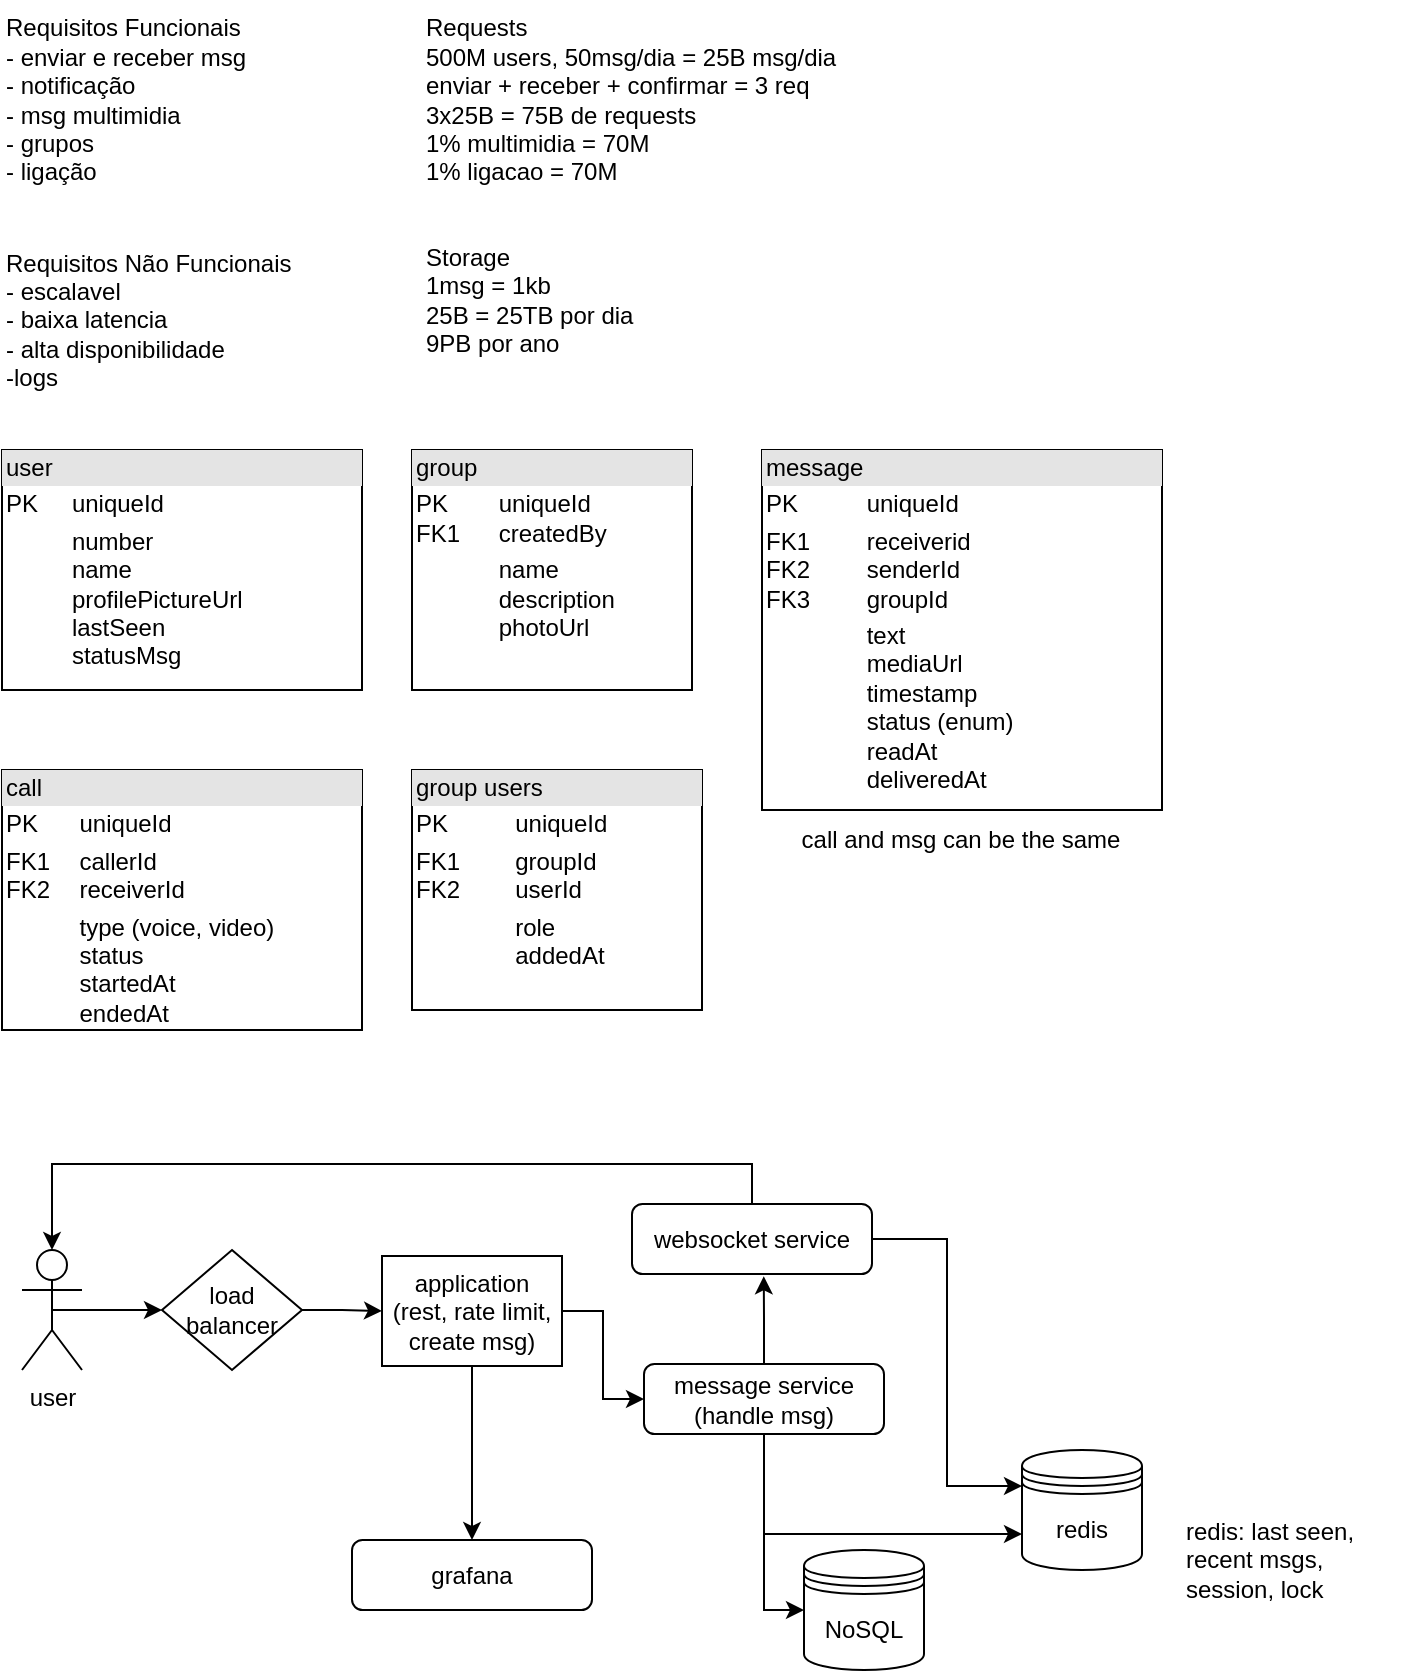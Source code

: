 <mxfile version="24.8.4">
  <diagram name="Página-1" id="xOaAkj4b48Gnb_sCeI06">
    <mxGraphModel dx="763" dy="582" grid="1" gridSize="10" guides="1" tooltips="1" connect="1" arrows="1" fold="1" page="1" pageScale="1" pageWidth="827" pageHeight="1169" math="0" shadow="0">
      <root>
        <mxCell id="0" />
        <mxCell id="1" parent="0" />
        <mxCell id="wXrM8oS1fU6yHg3NIPrC-1" value="Requisitos Funcionais&lt;div&gt;- enviar e receber msg&lt;/div&gt;&lt;div&gt;- notificação&amp;nbsp;&lt;/div&gt;&lt;div&gt;- msg multimidia&lt;/div&gt;&lt;div style=&quot;&quot;&gt;- grupos&lt;/div&gt;&lt;div style=&quot;&quot;&gt;- ligação&lt;/div&gt;" style="text;html=1;align=left;verticalAlign=middle;resizable=0;points=[];autosize=1;strokeColor=none;fillColor=none;" parent="1" vertex="1">
          <mxGeometry x="20" y="5" width="140" height="100" as="geometry" />
        </mxCell>
        <mxCell id="wXrM8oS1fU6yHg3NIPrC-2" value="Requisitos Não Funcionais&lt;div&gt;- escalavel&lt;/div&gt;&lt;div&gt;- baixa latencia&lt;/div&gt;&lt;div&gt;- alta disponibilidade&lt;/div&gt;&lt;div&gt;-logs&lt;/div&gt;" style="text;html=1;align=left;verticalAlign=middle;resizable=0;points=[];autosize=1;strokeColor=none;fillColor=none;" parent="1" vertex="1">
          <mxGeometry x="20" y="120" width="170" height="90" as="geometry" />
        </mxCell>
        <mxCell id="wXrM8oS1fU6yHg3NIPrC-3" value="Requests&lt;div&gt;500M users, 50msg/dia = 25B msg/dia&lt;/div&gt;&lt;div&gt;enviar + receber + confirmar = 3 req&lt;/div&gt;&lt;div&gt;3x25B = 75B de requests&lt;/div&gt;&lt;div&gt;1% multimidia = 70M&lt;/div&gt;&lt;div&gt;1% ligacao = 70M&lt;/div&gt;" style="text;html=1;align=left;verticalAlign=middle;resizable=0;points=[];autosize=1;strokeColor=none;fillColor=none;" parent="1" vertex="1">
          <mxGeometry x="230" y="5" width="230" height="100" as="geometry" />
        </mxCell>
        <mxCell id="wXrM8oS1fU6yHg3NIPrC-4" value="Storage&lt;div&gt;1msg = 1kb&lt;/div&gt;&lt;div&gt;25B = 25TB por dia&lt;/div&gt;&lt;div&gt;9PB por ano&lt;/div&gt;" style="text;html=1;align=left;verticalAlign=middle;resizable=0;points=[];autosize=1;strokeColor=none;fillColor=none;" parent="1" vertex="1">
          <mxGeometry x="230" y="120" width="130" height="70" as="geometry" />
        </mxCell>
        <mxCell id="wXrM8oS1fU6yHg3NIPrC-5" value="&lt;div style=&quot;box-sizing:border-box;width:100%;background:#e4e4e4;padding:2px;&quot;&gt;user&lt;/div&gt;&lt;table style=&quot;width:100%;font-size:1em;&quot; cellpadding=&quot;2&quot; cellspacing=&quot;0&quot;&gt;&lt;tbody&gt;&lt;tr&gt;&lt;td&gt;PK&lt;/td&gt;&lt;td&gt;uniqueId&lt;/td&gt;&lt;/tr&gt;&lt;tr&gt;&lt;td&gt;&lt;br&gt;&lt;/td&gt;&lt;td&gt;number&lt;br&gt;name&lt;br&gt;profilePictureUrl&lt;br&gt;lastSeen&lt;br&gt;statusMsg&lt;/td&gt;&lt;/tr&gt;&lt;tr&gt;&lt;td&gt;&lt;/td&gt;&lt;td&gt;&lt;br&gt;&lt;/td&gt;&lt;/tr&gt;&lt;/tbody&gt;&lt;/table&gt;" style="verticalAlign=top;align=left;overflow=fill;html=1;whiteSpace=wrap;" parent="1" vertex="1">
          <mxGeometry x="20" y="230" width="180" height="120" as="geometry" />
        </mxCell>
        <mxCell id="wXrM8oS1fU6yHg3NIPrC-6" value="&lt;div style=&quot;box-sizing:border-box;width:100%;background:#e4e4e4;padding:2px;&quot;&gt;message&lt;/div&gt;&lt;table style=&quot;width:100%;font-size:1em;&quot; cellpadding=&quot;2&quot; cellspacing=&quot;0&quot;&gt;&lt;tbody&gt;&lt;tr&gt;&lt;td&gt;PK&lt;/td&gt;&lt;td&gt;uniqueId&lt;/td&gt;&lt;/tr&gt;&lt;tr&gt;&lt;td&gt;FK1&lt;br&gt;FK2&lt;br&gt;FK3&lt;/td&gt;&lt;td&gt;receiverid&lt;br&gt;senderId&lt;br&gt;groupId&lt;/td&gt;&lt;/tr&gt;&lt;tr&gt;&lt;td&gt;&lt;/td&gt;&lt;td&gt;text&lt;br&gt;mediaUrl&lt;br&gt;timestamp&lt;br&gt;status (enum)&lt;br&gt;readAt&lt;br&gt;deliveredAt&lt;/td&gt;&lt;/tr&gt;&lt;/tbody&gt;&lt;/table&gt;" style="verticalAlign=top;align=left;overflow=fill;html=1;whiteSpace=wrap;" parent="1" vertex="1">
          <mxGeometry x="400" y="230" width="200" height="180" as="geometry" />
        </mxCell>
        <mxCell id="wXrM8oS1fU6yHg3NIPrC-7" value="&lt;div style=&quot;box-sizing:border-box;width:100%;background:#e4e4e4;padding:2px;&quot;&gt;group&lt;/div&gt;&lt;table style=&quot;width:100%;font-size:1em;&quot; cellpadding=&quot;2&quot; cellspacing=&quot;0&quot;&gt;&lt;tbody&gt;&lt;tr&gt;&lt;td&gt;PK&lt;br&gt;FK1&lt;/td&gt;&lt;td&gt;uniqueId&lt;br&gt;createdBy&lt;/td&gt;&lt;/tr&gt;&lt;tr&gt;&lt;td&gt;&lt;br&gt;&lt;/td&gt;&lt;td&gt;name&lt;br&gt;description&lt;br&gt;photoUrl&lt;/td&gt;&lt;/tr&gt;&lt;tr&gt;&lt;td&gt;&lt;/td&gt;&lt;td&gt;&lt;br&gt;&lt;/td&gt;&lt;/tr&gt;&lt;/tbody&gt;&lt;/table&gt;" style="verticalAlign=top;align=left;overflow=fill;html=1;whiteSpace=wrap;" parent="1" vertex="1">
          <mxGeometry x="225" y="230" width="140" height="120" as="geometry" />
        </mxCell>
        <mxCell id="wXrM8oS1fU6yHg3NIPrC-8" value="&lt;div style=&quot;box-sizing:border-box;width:100%;background:#e4e4e4;padding:2px;&quot;&gt;group users&lt;/div&gt;&lt;table style=&quot;width:100%;font-size:1em;&quot; cellpadding=&quot;2&quot; cellspacing=&quot;0&quot;&gt;&lt;tbody&gt;&lt;tr&gt;&lt;td&gt;PK&lt;/td&gt;&lt;td&gt;uniqueId&lt;/td&gt;&lt;/tr&gt;&lt;tr&gt;&lt;td&gt;FK1&lt;br&gt;FK2&lt;/td&gt;&lt;td&gt;groupId&lt;br&gt;userId&lt;/td&gt;&lt;/tr&gt;&lt;tr&gt;&lt;td&gt;&lt;/td&gt;&lt;td&gt;role&lt;br&gt;addedAt&lt;/td&gt;&lt;/tr&gt;&lt;/tbody&gt;&lt;/table&gt;" style="verticalAlign=top;align=left;overflow=fill;html=1;whiteSpace=wrap;" parent="1" vertex="1">
          <mxGeometry x="225" y="390" width="145" height="120" as="geometry" />
        </mxCell>
        <mxCell id="wXrM8oS1fU6yHg3NIPrC-9" value="&lt;div style=&quot;box-sizing:border-box;width:100%;background:#e4e4e4;padding:2px;&quot;&gt;call&lt;/div&gt;&lt;table style=&quot;width:100%;font-size:1em;&quot; cellpadding=&quot;2&quot; cellspacing=&quot;0&quot;&gt;&lt;tbody&gt;&lt;tr&gt;&lt;td&gt;PK&lt;/td&gt;&lt;td&gt;uniqueId&lt;/td&gt;&lt;/tr&gt;&lt;tr&gt;&lt;td&gt;FK1&lt;br&gt;FK2&lt;/td&gt;&lt;td&gt;callerId&lt;br&gt;receiverId&lt;/td&gt;&lt;/tr&gt;&lt;tr&gt;&lt;td&gt;&lt;/td&gt;&lt;td&gt;type (voice, video)&lt;br&gt;status&lt;br&gt;startedAt&lt;br&gt;endedAt&lt;/td&gt;&lt;/tr&gt;&lt;/tbody&gt;&lt;/table&gt;" style="verticalAlign=top;align=left;overflow=fill;html=1;whiteSpace=wrap;" parent="1" vertex="1">
          <mxGeometry x="20" y="390" width="180" height="130" as="geometry" />
        </mxCell>
        <mxCell id="wXrM8oS1fU6yHg3NIPrC-14" style="edgeStyle=orthogonalEdgeStyle;rounded=0;orthogonalLoop=1;jettySize=auto;html=1;exitX=0.5;exitY=0.5;exitDx=0;exitDy=0;exitPerimeter=0;" parent="1" source="wXrM8oS1fU6yHg3NIPrC-10" target="wXrM8oS1fU6yHg3NIPrC-11" edge="1">
          <mxGeometry relative="1" as="geometry" />
        </mxCell>
        <mxCell id="wXrM8oS1fU6yHg3NIPrC-10" value="user" style="shape=umlActor;verticalLabelPosition=bottom;verticalAlign=top;html=1;" parent="1" vertex="1">
          <mxGeometry x="30" y="630" width="30" height="60" as="geometry" />
        </mxCell>
        <mxCell id="Gu7kmNTyNIliIk5t7mjV-2" style="edgeStyle=orthogonalEdgeStyle;rounded=0;orthogonalLoop=1;jettySize=auto;html=1;exitX=1;exitY=0.5;exitDx=0;exitDy=0;entryX=0;entryY=0.5;entryDx=0;entryDy=0;" edge="1" parent="1" source="wXrM8oS1fU6yHg3NIPrC-11" target="wXrM8oS1fU6yHg3NIPrC-12">
          <mxGeometry relative="1" as="geometry" />
        </mxCell>
        <mxCell id="wXrM8oS1fU6yHg3NIPrC-11" value="load&lt;div&gt;balancer&lt;/div&gt;" style="rhombus;whiteSpace=wrap;html=1;" parent="1" vertex="1">
          <mxGeometry x="100" y="630" width="70" height="60" as="geometry" />
        </mxCell>
        <mxCell id="wXrM8oS1fU6yHg3NIPrC-18" style="edgeStyle=orthogonalEdgeStyle;rounded=0;orthogonalLoop=1;jettySize=auto;html=1;exitX=1;exitY=0.5;exitDx=0;exitDy=0;entryX=0;entryY=0.5;entryDx=0;entryDy=0;" parent="1" source="wXrM8oS1fU6yHg3NIPrC-12" target="wXrM8oS1fU6yHg3NIPrC-16" edge="1">
          <mxGeometry relative="1" as="geometry" />
        </mxCell>
        <mxCell id="wXrM8oS1fU6yHg3NIPrC-31" style="edgeStyle=orthogonalEdgeStyle;rounded=0;orthogonalLoop=1;jettySize=auto;html=1;" parent="1" source="wXrM8oS1fU6yHg3NIPrC-12" target="wXrM8oS1fU6yHg3NIPrC-30" edge="1">
          <mxGeometry relative="1" as="geometry" />
        </mxCell>
        <mxCell id="wXrM8oS1fU6yHg3NIPrC-12" value="application (rest, rate limit, create msg)" style="rounded=0;whiteSpace=wrap;html=1;" parent="1" vertex="1">
          <mxGeometry x="210" y="633" width="90" height="55" as="geometry" />
        </mxCell>
        <mxCell id="wXrM8oS1fU6yHg3NIPrC-40" style="edgeStyle=orthogonalEdgeStyle;rounded=0;orthogonalLoop=1;jettySize=auto;html=1;exitX=1;exitY=0.5;exitDx=0;exitDy=0;entryX=0;entryY=0.3;entryDx=0;entryDy=0;" parent="1" source="wXrM8oS1fU6yHg3NIPrC-15" target="wXrM8oS1fU6yHg3NIPrC-39" edge="1">
          <mxGeometry relative="1" as="geometry" />
        </mxCell>
        <mxCell id="wXrM8oS1fU6yHg3NIPrC-15" value="websocket service" style="rounded=1;whiteSpace=wrap;html=1;" parent="1" vertex="1">
          <mxGeometry x="335" y="607" width="120" height="35" as="geometry" />
        </mxCell>
        <mxCell id="wXrM8oS1fU6yHg3NIPrC-24" style="edgeStyle=orthogonalEdgeStyle;rounded=0;orthogonalLoop=1;jettySize=auto;html=1;entryX=0;entryY=0.5;entryDx=0;entryDy=0;" parent="1" source="wXrM8oS1fU6yHg3NIPrC-16" target="wXrM8oS1fU6yHg3NIPrC-21" edge="1">
          <mxGeometry relative="1" as="geometry" />
        </mxCell>
        <mxCell id="wXrM8oS1fU6yHg3NIPrC-41" style="edgeStyle=orthogonalEdgeStyle;rounded=0;orthogonalLoop=1;jettySize=auto;html=1;exitX=0.5;exitY=1;exitDx=0;exitDy=0;entryX=0;entryY=0.7;entryDx=0;entryDy=0;" parent="1" source="wXrM8oS1fU6yHg3NIPrC-16" target="wXrM8oS1fU6yHg3NIPrC-39" edge="1">
          <mxGeometry relative="1" as="geometry" />
        </mxCell>
        <mxCell id="wXrM8oS1fU6yHg3NIPrC-16" value="message service (handle msg)" style="rounded=1;whiteSpace=wrap;html=1;" parent="1" vertex="1">
          <mxGeometry x="341" y="687" width="120" height="35" as="geometry" />
        </mxCell>
        <mxCell id="wXrM8oS1fU6yHg3NIPrC-20" style="edgeStyle=orthogonalEdgeStyle;rounded=0;orthogonalLoop=1;jettySize=auto;html=1;exitX=0.5;exitY=0;exitDx=0;exitDy=0;entryX=0.5;entryY=0;entryDx=0;entryDy=0;entryPerimeter=0;" parent="1" source="wXrM8oS1fU6yHg3NIPrC-15" target="wXrM8oS1fU6yHg3NIPrC-10" edge="1">
          <mxGeometry relative="1" as="geometry" />
        </mxCell>
        <mxCell id="wXrM8oS1fU6yHg3NIPrC-21" value="NoSQL" style="shape=datastore;whiteSpace=wrap;html=1;" parent="1" vertex="1">
          <mxGeometry x="421" y="780" width="60" height="60" as="geometry" />
        </mxCell>
        <mxCell id="wXrM8oS1fU6yHg3NIPrC-30" value="grafana" style="rounded=1;whiteSpace=wrap;html=1;" parent="1" vertex="1">
          <mxGeometry x="195" y="775" width="120" height="35" as="geometry" />
        </mxCell>
        <mxCell id="wXrM8oS1fU6yHg3NIPrC-39" value="redis" style="shape=datastore;whiteSpace=wrap;html=1;" parent="1" vertex="1">
          <mxGeometry x="530" y="730" width="60" height="60" as="geometry" />
        </mxCell>
        <mxCell id="wXrM8oS1fU6yHg3NIPrC-43" value="redis: last seen,&lt;div&gt;recent msgs,&lt;/div&gt;&lt;div&gt;session,&amp;nbsp;&lt;span style=&quot;background-color: initial;&quot;&gt;lock&lt;/span&gt;&lt;/div&gt;" style="text;html=1;align=left;verticalAlign=middle;resizable=0;points=[];autosize=1;strokeColor=none;fillColor=none;" parent="1" vertex="1">
          <mxGeometry x="610" y="755" width="110" height="60" as="geometry" />
        </mxCell>
        <mxCell id="9bwKKUPzYdFVsSCPyusj-1" value="call and msg can be the same" style="text;html=1;align=center;verticalAlign=middle;resizable=0;points=[];autosize=1;strokeColor=none;fillColor=none;" parent="1" vertex="1">
          <mxGeometry x="409" y="410" width="180" height="30" as="geometry" />
        </mxCell>
        <mxCell id="Gu7kmNTyNIliIk5t7mjV-6" style="edgeStyle=orthogonalEdgeStyle;rounded=0;orthogonalLoop=1;jettySize=auto;html=1;exitX=0.5;exitY=0;exitDx=0;exitDy=0;entryX=0.549;entryY=1.032;entryDx=0;entryDy=0;entryPerimeter=0;" edge="1" parent="1" source="wXrM8oS1fU6yHg3NIPrC-16" target="wXrM8oS1fU6yHg3NIPrC-15">
          <mxGeometry relative="1" as="geometry" />
        </mxCell>
      </root>
    </mxGraphModel>
  </diagram>
</mxfile>
